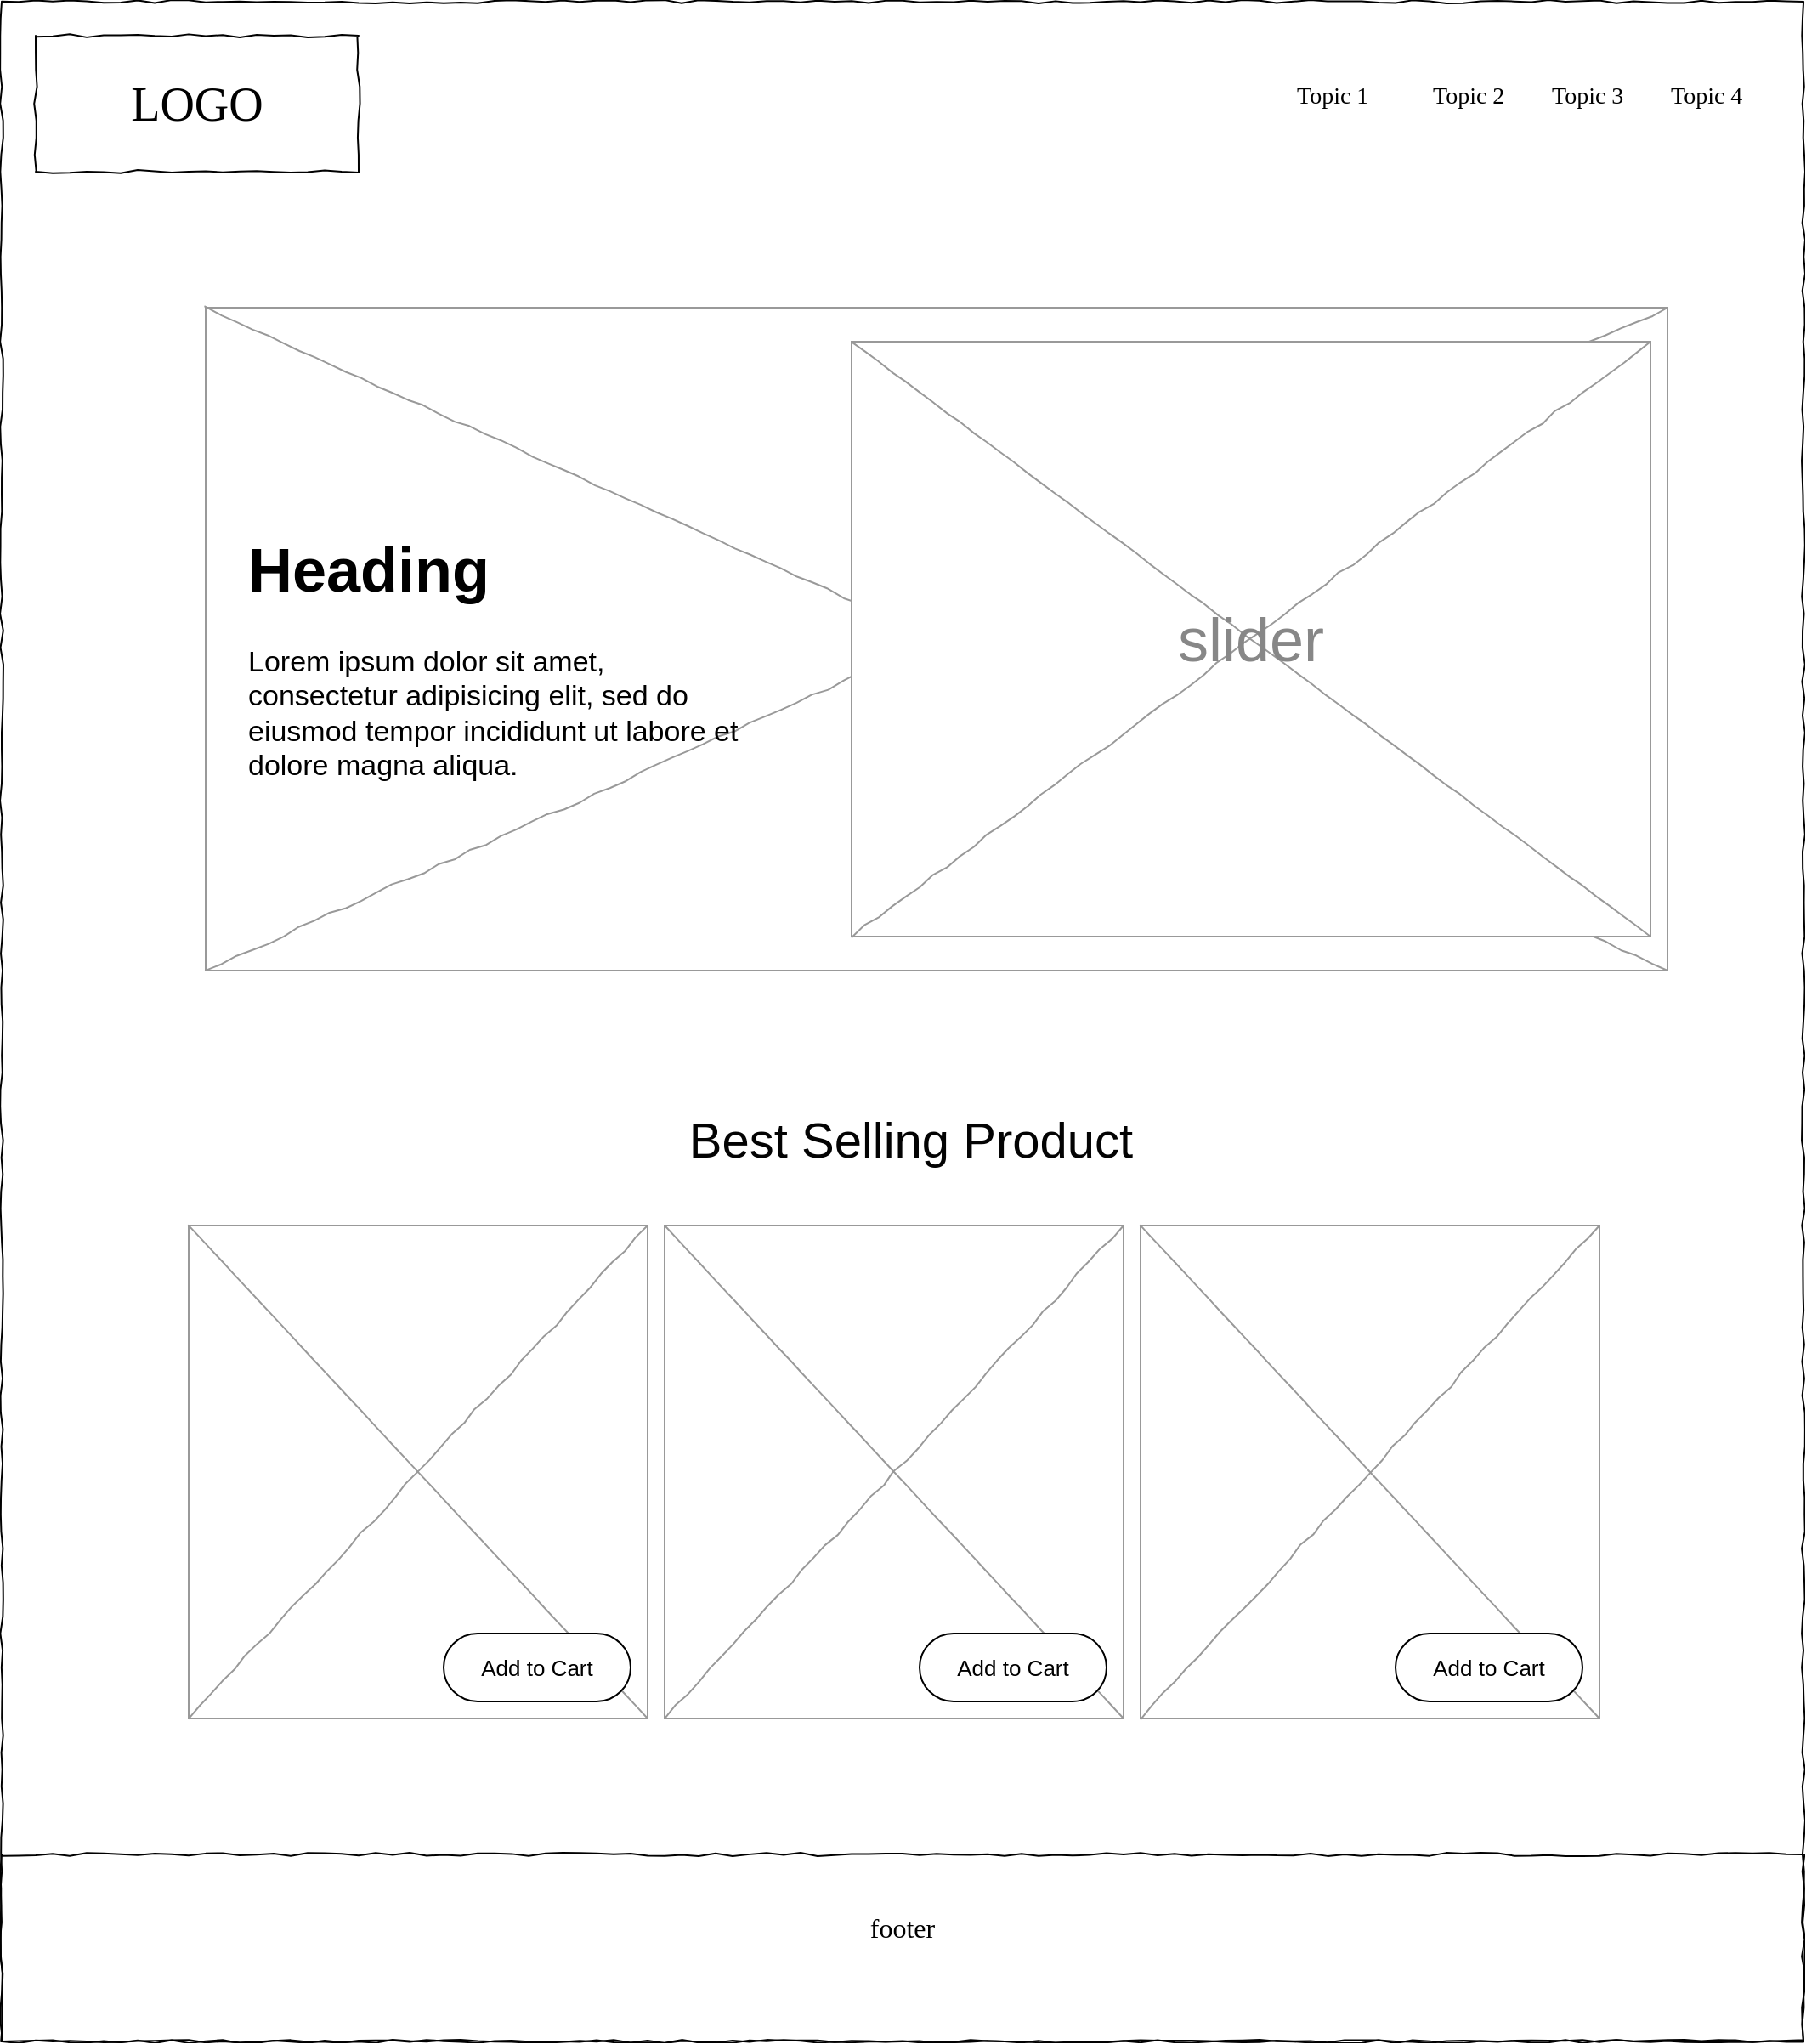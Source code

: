 <mxfile version="20.8.10" type="device"><diagram name="Page-1" id="03018318-947c-dd8e-b7a3-06fadd420f32"><mxGraphModel dx="1294" dy="860" grid="1" gridSize="10" guides="1" tooltips="1" connect="1" arrows="1" fold="1" page="1" pageScale="1" pageWidth="1100" pageHeight="850" background="none" math="0" shadow="0"><root><mxCell id="0"/><mxCell id="1" parent="0"/><mxCell id="uWrgPh5ev1WgaPCnIZKm-5" value="" style="whiteSpace=wrap;html=1;rounded=0;shadow=0;labelBackgroundColor=none;strokeColor=#000000;strokeWidth=1;fillColor=none;fontFamily=Verdana;fontSize=12;fontColor=#000000;align=center;comic=1;" vertex="1" parent="1"><mxGeometry x="20" y="20" width="1060" height="1200" as="geometry"/></mxCell><mxCell id="677b7b8949515195-2" value="LOGO" style="whiteSpace=wrap;html=1;rounded=0;shadow=0;labelBackgroundColor=none;strokeWidth=1;fontFamily=Verdana;fontSize=28;align=center;comic=1;" parent="1" vertex="1"><mxGeometry x="40" y="40" width="190" height="80" as="geometry"/></mxCell><mxCell id="677b7b8949515195-4" value="Topic 1" style="text;html=1;points=[];align=left;verticalAlign=top;spacingTop=-4;fontSize=14;fontFamily=Verdana" parent="1" vertex="1"><mxGeometry x="780" y="65" width="60" height="20" as="geometry"/></mxCell><mxCell id="677b7b8949515195-5" value="Topic 2" style="text;html=1;points=[];align=left;verticalAlign=top;spacingTop=-4;fontSize=14;fontFamily=Verdana" parent="1" vertex="1"><mxGeometry x="860" y="65" width="60" height="20" as="geometry"/></mxCell><mxCell id="677b7b8949515195-6" value="Topic 3" style="text;html=1;points=[];align=left;verticalAlign=top;spacingTop=-4;fontSize=14;fontFamily=Verdana" parent="1" vertex="1"><mxGeometry x="930" y="65" width="60" height="20" as="geometry"/></mxCell><mxCell id="677b7b8949515195-7" value="Topic 4" style="text;html=1;points=[];align=left;verticalAlign=top;spacingTop=-4;fontSize=14;fontFamily=Verdana" parent="1" vertex="1"><mxGeometry x="1000" y="65" width="60" height="20" as="geometry"/></mxCell><mxCell id="677b7b8949515195-15" value="&lt;div style=&quot;text-align: justify&quot;&gt;&lt;font style=&quot;font-size: 16px;&quot;&gt;&lt;br&gt;&lt;/font&gt;&lt;/div&gt;&lt;div style=&quot;text-align: justify&quot;&gt;&lt;span style=&quot;font-size: 16px; background-color: initial;&quot;&gt;footer&lt;/span&gt;&lt;br&gt;&lt;/div&gt;" style="whiteSpace=wrap;html=1;rounded=0;shadow=0;labelBackgroundColor=none;strokeWidth=1;fillColor=none;fontFamily=Verdana;fontSize=12;align=center;verticalAlign=top;spacing=10;comic=1;" parent="1" vertex="1"><mxGeometry x="20" y="1110" width="1060" height="110" as="geometry"/></mxCell><mxCell id="677b7b8949515195-16" value="" style="verticalLabelPosition=bottom;shadow=0;dashed=0;align=center;html=1;verticalAlign=top;strokeWidth=1;shape=mxgraph.mockup.graphics.simpleIcon;strokeColor=#999999;rounded=0;labelBackgroundColor=none;fontFamily=Verdana;fontSize=14;fontColor=#000000;comic=1;" parent="1" vertex="1"><mxGeometry x="140" y="200" width="860" height="390" as="geometry"/></mxCell><mxCell id="uWrgPh5ev1WgaPCnIZKm-1" value="&lt;h1 style=&quot;&quot;&gt;&lt;font style=&quot;font-size: 36px;&quot;&gt;Heading&lt;/font&gt;&lt;/h1&gt;&lt;p style=&quot;font-size: 17px;&quot;&gt;Lorem ipsum dolor sit amet, consectetur adipisicing elit, sed do eiusmod tempor incididunt ut labore et dolore magna aliqua.&lt;/p&gt;" style="text;html=1;strokeColor=none;fillColor=none;spacing=5;spacingTop=-20;whiteSpace=wrap;overflow=hidden;rounded=0;fontSize=17;" vertex="1" parent="1"><mxGeometry x="160" y="320" width="300" height="170" as="geometry"/></mxCell><mxCell id="uWrgPh5ev1WgaPCnIZKm-3" value="" style="verticalLabelPosition=bottom;shadow=0;dashed=0;align=center;html=1;verticalAlign=top;strokeWidth=1;shape=mxgraph.mockup.graphics.simpleIcon;strokeColor=#999999;rounded=0;labelBackgroundColor=none;fontFamily=Verdana;fontSize=14;fontColor=#000000;comic=1;" vertex="1" parent="1"><mxGeometry x="520" y="220" width="470" height="350" as="geometry"/></mxCell><mxCell id="uWrgPh5ev1WgaPCnIZKm-4" value="slider" style="text;html=1;strokeColor=none;fillColor=none;align=center;verticalAlign=middle;whiteSpace=wrap;rounded=0;fontSize=36;fontColor=#878787;" vertex="1" parent="1"><mxGeometry x="725" y="380" width="60" height="30" as="geometry"/></mxCell><mxCell id="uWrgPh5ev1WgaPCnIZKm-24" value="Best Selling Product" style="text;html=1;strokeColor=none;fillColor=none;align=center;verticalAlign=middle;whiteSpace=wrap;rounded=0;fontSize=29;fontColor=#030303;" vertex="1" parent="1"><mxGeometry x="345" y="660" width="420" height="60" as="geometry"/></mxCell><mxCell id="uWrgPh5ev1WgaPCnIZKm-29" value="" style="group" vertex="1" connectable="0" parent="1"><mxGeometry x="130" y="740" width="830" height="290" as="geometry"/></mxCell><mxCell id="uWrgPh5ev1WgaPCnIZKm-20" value="" style="verticalLabelPosition=bottom;shadow=0;dashed=0;align=center;html=1;verticalAlign=top;strokeWidth=1;shape=mxgraph.mockup.graphics.simpleIcon;strokeColor=#999999;rounded=0;labelBackgroundColor=none;fontFamily=Verdana;fontSize=14;fontColor=#000000;comic=1;" vertex="1" parent="uWrgPh5ev1WgaPCnIZKm-29"><mxGeometry x="560" width="270" height="290" as="geometry"/></mxCell><mxCell id="uWrgPh5ev1WgaPCnIZKm-23" value="Add to Cart" style="rounded=1;whiteSpace=wrap;html=1;fontSize=13;arcSize=50;" vertex="1" parent="uWrgPh5ev1WgaPCnIZKm-29"><mxGeometry x="710" y="240" width="110" height="40" as="geometry"/></mxCell><mxCell id="uWrgPh5ev1WgaPCnIZKm-25" value="" style="verticalLabelPosition=bottom;shadow=0;dashed=0;align=center;html=1;verticalAlign=top;strokeWidth=1;shape=mxgraph.mockup.graphics.simpleIcon;strokeColor=#999999;rounded=0;labelBackgroundColor=none;fontFamily=Verdana;fontSize=14;fontColor=#000000;comic=1;" vertex="1" parent="uWrgPh5ev1WgaPCnIZKm-29"><mxGeometry width="270" height="290" as="geometry"/></mxCell><mxCell id="uWrgPh5ev1WgaPCnIZKm-26" value="Add to Cart" style="rounded=1;whiteSpace=wrap;html=1;fontSize=13;arcSize=50;" vertex="1" parent="uWrgPh5ev1WgaPCnIZKm-29"><mxGeometry x="150" y="240" width="110" height="40" as="geometry"/></mxCell><mxCell id="uWrgPh5ev1WgaPCnIZKm-27" value="" style="verticalLabelPosition=bottom;shadow=0;dashed=0;align=center;html=1;verticalAlign=top;strokeWidth=1;shape=mxgraph.mockup.graphics.simpleIcon;strokeColor=#999999;rounded=0;labelBackgroundColor=none;fontFamily=Verdana;fontSize=14;fontColor=#000000;comic=1;" vertex="1" parent="uWrgPh5ev1WgaPCnIZKm-29"><mxGeometry x="280" width="270" height="290" as="geometry"/></mxCell><mxCell id="uWrgPh5ev1WgaPCnIZKm-28" value="Add to Cart" style="rounded=1;whiteSpace=wrap;html=1;fontSize=13;arcSize=50;" vertex="1" parent="uWrgPh5ev1WgaPCnIZKm-29"><mxGeometry x="430" y="240" width="110" height="40" as="geometry"/></mxCell></root></mxGraphModel></diagram></mxfile>